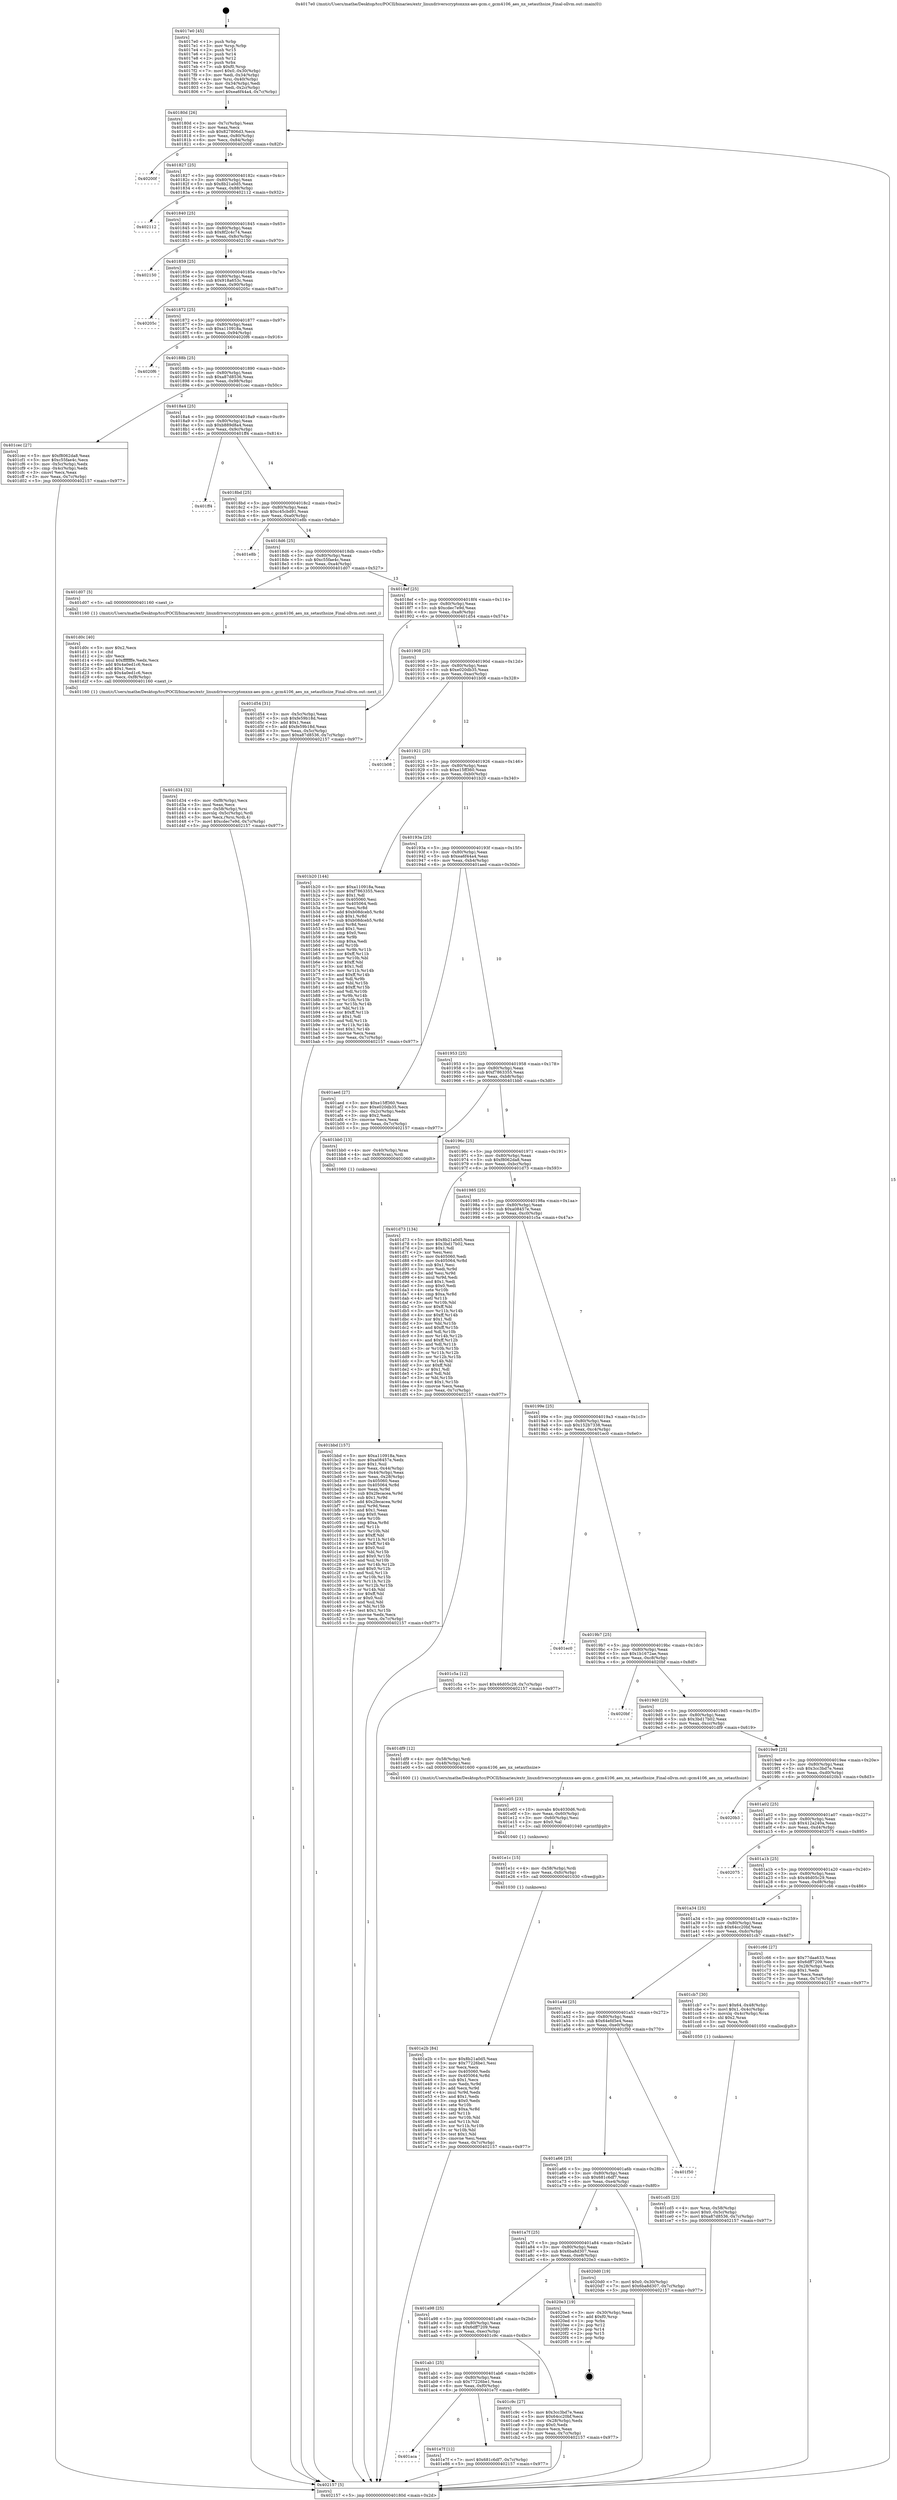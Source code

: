 digraph "0x4017e0" {
  label = "0x4017e0 (/mnt/c/Users/mathe/Desktop/tcc/POCII/binaries/extr_linuxdriverscryptonxnx-aes-gcm.c_gcm4106_aes_nx_setauthsize_Final-ollvm.out::main(0))"
  labelloc = "t"
  node[shape=record]

  Entry [label="",width=0.3,height=0.3,shape=circle,fillcolor=black,style=filled]
  "0x40180d" [label="{
     0x40180d [26]\l
     | [instrs]\l
     &nbsp;&nbsp;0x40180d \<+3\>: mov -0x7c(%rbp),%eax\l
     &nbsp;&nbsp;0x401810 \<+2\>: mov %eax,%ecx\l
     &nbsp;&nbsp;0x401812 \<+6\>: sub $0x827806d3,%ecx\l
     &nbsp;&nbsp;0x401818 \<+3\>: mov %eax,-0x80(%rbp)\l
     &nbsp;&nbsp;0x40181b \<+6\>: mov %ecx,-0x84(%rbp)\l
     &nbsp;&nbsp;0x401821 \<+6\>: je 000000000040200f \<main+0x82f\>\l
  }"]
  "0x40200f" [label="{
     0x40200f\l
  }", style=dashed]
  "0x401827" [label="{
     0x401827 [25]\l
     | [instrs]\l
     &nbsp;&nbsp;0x401827 \<+5\>: jmp 000000000040182c \<main+0x4c\>\l
     &nbsp;&nbsp;0x40182c \<+3\>: mov -0x80(%rbp),%eax\l
     &nbsp;&nbsp;0x40182f \<+5\>: sub $0x8b21a0d5,%eax\l
     &nbsp;&nbsp;0x401834 \<+6\>: mov %eax,-0x88(%rbp)\l
     &nbsp;&nbsp;0x40183a \<+6\>: je 0000000000402112 \<main+0x932\>\l
  }"]
  Exit [label="",width=0.3,height=0.3,shape=circle,fillcolor=black,style=filled,peripheries=2]
  "0x402112" [label="{
     0x402112\l
  }", style=dashed]
  "0x401840" [label="{
     0x401840 [25]\l
     | [instrs]\l
     &nbsp;&nbsp;0x401840 \<+5\>: jmp 0000000000401845 \<main+0x65\>\l
     &nbsp;&nbsp;0x401845 \<+3\>: mov -0x80(%rbp),%eax\l
     &nbsp;&nbsp;0x401848 \<+5\>: sub $0x8f2c4c74,%eax\l
     &nbsp;&nbsp;0x40184d \<+6\>: mov %eax,-0x8c(%rbp)\l
     &nbsp;&nbsp;0x401853 \<+6\>: je 0000000000402150 \<main+0x970\>\l
  }"]
  "0x401aca" [label="{
     0x401aca\l
  }", style=dashed]
  "0x402150" [label="{
     0x402150\l
  }", style=dashed]
  "0x401859" [label="{
     0x401859 [25]\l
     | [instrs]\l
     &nbsp;&nbsp;0x401859 \<+5\>: jmp 000000000040185e \<main+0x7e\>\l
     &nbsp;&nbsp;0x40185e \<+3\>: mov -0x80(%rbp),%eax\l
     &nbsp;&nbsp;0x401861 \<+5\>: sub $0x918a653c,%eax\l
     &nbsp;&nbsp;0x401866 \<+6\>: mov %eax,-0x90(%rbp)\l
     &nbsp;&nbsp;0x40186c \<+6\>: je 000000000040205c \<main+0x87c\>\l
  }"]
  "0x401e7f" [label="{
     0x401e7f [12]\l
     | [instrs]\l
     &nbsp;&nbsp;0x401e7f \<+7\>: movl $0x681c6df7,-0x7c(%rbp)\l
     &nbsp;&nbsp;0x401e86 \<+5\>: jmp 0000000000402157 \<main+0x977\>\l
  }"]
  "0x40205c" [label="{
     0x40205c\l
  }", style=dashed]
  "0x401872" [label="{
     0x401872 [25]\l
     | [instrs]\l
     &nbsp;&nbsp;0x401872 \<+5\>: jmp 0000000000401877 \<main+0x97\>\l
     &nbsp;&nbsp;0x401877 \<+3\>: mov -0x80(%rbp),%eax\l
     &nbsp;&nbsp;0x40187a \<+5\>: sub $0xa110918a,%eax\l
     &nbsp;&nbsp;0x40187f \<+6\>: mov %eax,-0x94(%rbp)\l
     &nbsp;&nbsp;0x401885 \<+6\>: je 00000000004020f6 \<main+0x916\>\l
  }"]
  "0x401e2b" [label="{
     0x401e2b [84]\l
     | [instrs]\l
     &nbsp;&nbsp;0x401e2b \<+5\>: mov $0x8b21a0d5,%eax\l
     &nbsp;&nbsp;0x401e30 \<+5\>: mov $0x77226be1,%esi\l
     &nbsp;&nbsp;0x401e35 \<+2\>: xor %ecx,%ecx\l
     &nbsp;&nbsp;0x401e37 \<+7\>: mov 0x405060,%edx\l
     &nbsp;&nbsp;0x401e3e \<+8\>: mov 0x405064,%r8d\l
     &nbsp;&nbsp;0x401e46 \<+3\>: sub $0x1,%ecx\l
     &nbsp;&nbsp;0x401e49 \<+3\>: mov %edx,%r9d\l
     &nbsp;&nbsp;0x401e4c \<+3\>: add %ecx,%r9d\l
     &nbsp;&nbsp;0x401e4f \<+4\>: imul %r9d,%edx\l
     &nbsp;&nbsp;0x401e53 \<+3\>: and $0x1,%edx\l
     &nbsp;&nbsp;0x401e56 \<+3\>: cmp $0x0,%edx\l
     &nbsp;&nbsp;0x401e59 \<+4\>: sete %r10b\l
     &nbsp;&nbsp;0x401e5d \<+4\>: cmp $0xa,%r8d\l
     &nbsp;&nbsp;0x401e61 \<+4\>: setl %r11b\l
     &nbsp;&nbsp;0x401e65 \<+3\>: mov %r10b,%bl\l
     &nbsp;&nbsp;0x401e68 \<+3\>: and %r11b,%bl\l
     &nbsp;&nbsp;0x401e6b \<+3\>: xor %r11b,%r10b\l
     &nbsp;&nbsp;0x401e6e \<+3\>: or %r10b,%bl\l
     &nbsp;&nbsp;0x401e71 \<+3\>: test $0x1,%bl\l
     &nbsp;&nbsp;0x401e74 \<+3\>: cmovne %esi,%eax\l
     &nbsp;&nbsp;0x401e77 \<+3\>: mov %eax,-0x7c(%rbp)\l
     &nbsp;&nbsp;0x401e7a \<+5\>: jmp 0000000000402157 \<main+0x977\>\l
  }"]
  "0x4020f6" [label="{
     0x4020f6\l
  }", style=dashed]
  "0x40188b" [label="{
     0x40188b [25]\l
     | [instrs]\l
     &nbsp;&nbsp;0x40188b \<+5\>: jmp 0000000000401890 \<main+0xb0\>\l
     &nbsp;&nbsp;0x401890 \<+3\>: mov -0x80(%rbp),%eax\l
     &nbsp;&nbsp;0x401893 \<+5\>: sub $0xa87d8536,%eax\l
     &nbsp;&nbsp;0x401898 \<+6\>: mov %eax,-0x98(%rbp)\l
     &nbsp;&nbsp;0x40189e \<+6\>: je 0000000000401cec \<main+0x50c\>\l
  }"]
  "0x401e1c" [label="{
     0x401e1c [15]\l
     | [instrs]\l
     &nbsp;&nbsp;0x401e1c \<+4\>: mov -0x58(%rbp),%rdi\l
     &nbsp;&nbsp;0x401e20 \<+6\>: mov %eax,-0xfc(%rbp)\l
     &nbsp;&nbsp;0x401e26 \<+5\>: call 0000000000401030 \<free@plt\>\l
     | [calls]\l
     &nbsp;&nbsp;0x401030 \{1\} (unknown)\l
  }"]
  "0x401cec" [label="{
     0x401cec [27]\l
     | [instrs]\l
     &nbsp;&nbsp;0x401cec \<+5\>: mov $0xf8062da8,%eax\l
     &nbsp;&nbsp;0x401cf1 \<+5\>: mov $0xc55fae4c,%ecx\l
     &nbsp;&nbsp;0x401cf6 \<+3\>: mov -0x5c(%rbp),%edx\l
     &nbsp;&nbsp;0x401cf9 \<+3\>: cmp -0x4c(%rbp),%edx\l
     &nbsp;&nbsp;0x401cfc \<+3\>: cmovl %ecx,%eax\l
     &nbsp;&nbsp;0x401cff \<+3\>: mov %eax,-0x7c(%rbp)\l
     &nbsp;&nbsp;0x401d02 \<+5\>: jmp 0000000000402157 \<main+0x977\>\l
  }"]
  "0x4018a4" [label="{
     0x4018a4 [25]\l
     | [instrs]\l
     &nbsp;&nbsp;0x4018a4 \<+5\>: jmp 00000000004018a9 \<main+0xc9\>\l
     &nbsp;&nbsp;0x4018a9 \<+3\>: mov -0x80(%rbp),%eax\l
     &nbsp;&nbsp;0x4018ac \<+5\>: sub $0xb889d8a4,%eax\l
     &nbsp;&nbsp;0x4018b1 \<+6\>: mov %eax,-0x9c(%rbp)\l
     &nbsp;&nbsp;0x4018b7 \<+6\>: je 0000000000401ff4 \<main+0x814\>\l
  }"]
  "0x401e05" [label="{
     0x401e05 [23]\l
     | [instrs]\l
     &nbsp;&nbsp;0x401e05 \<+10\>: movabs $0x4030d6,%rdi\l
     &nbsp;&nbsp;0x401e0f \<+3\>: mov %eax,-0x60(%rbp)\l
     &nbsp;&nbsp;0x401e12 \<+3\>: mov -0x60(%rbp),%esi\l
     &nbsp;&nbsp;0x401e15 \<+2\>: mov $0x0,%al\l
     &nbsp;&nbsp;0x401e17 \<+5\>: call 0000000000401040 \<printf@plt\>\l
     | [calls]\l
     &nbsp;&nbsp;0x401040 \{1\} (unknown)\l
  }"]
  "0x401ff4" [label="{
     0x401ff4\l
  }", style=dashed]
  "0x4018bd" [label="{
     0x4018bd [25]\l
     | [instrs]\l
     &nbsp;&nbsp;0x4018bd \<+5\>: jmp 00000000004018c2 \<main+0xe2\>\l
     &nbsp;&nbsp;0x4018c2 \<+3\>: mov -0x80(%rbp),%eax\l
     &nbsp;&nbsp;0x4018c5 \<+5\>: sub $0xc45cbd91,%eax\l
     &nbsp;&nbsp;0x4018ca \<+6\>: mov %eax,-0xa0(%rbp)\l
     &nbsp;&nbsp;0x4018d0 \<+6\>: je 0000000000401e8b \<main+0x6ab\>\l
  }"]
  "0x401d34" [label="{
     0x401d34 [32]\l
     | [instrs]\l
     &nbsp;&nbsp;0x401d34 \<+6\>: mov -0xf8(%rbp),%ecx\l
     &nbsp;&nbsp;0x401d3a \<+3\>: imul %eax,%ecx\l
     &nbsp;&nbsp;0x401d3d \<+4\>: mov -0x58(%rbp),%rsi\l
     &nbsp;&nbsp;0x401d41 \<+4\>: movslq -0x5c(%rbp),%rdi\l
     &nbsp;&nbsp;0x401d45 \<+3\>: mov %ecx,(%rsi,%rdi,4)\l
     &nbsp;&nbsp;0x401d48 \<+7\>: movl $0xcdec7e9d,-0x7c(%rbp)\l
     &nbsp;&nbsp;0x401d4f \<+5\>: jmp 0000000000402157 \<main+0x977\>\l
  }"]
  "0x401e8b" [label="{
     0x401e8b\l
  }", style=dashed]
  "0x4018d6" [label="{
     0x4018d6 [25]\l
     | [instrs]\l
     &nbsp;&nbsp;0x4018d6 \<+5\>: jmp 00000000004018db \<main+0xfb\>\l
     &nbsp;&nbsp;0x4018db \<+3\>: mov -0x80(%rbp),%eax\l
     &nbsp;&nbsp;0x4018de \<+5\>: sub $0xc55fae4c,%eax\l
     &nbsp;&nbsp;0x4018e3 \<+6\>: mov %eax,-0xa4(%rbp)\l
     &nbsp;&nbsp;0x4018e9 \<+6\>: je 0000000000401d07 \<main+0x527\>\l
  }"]
  "0x401d0c" [label="{
     0x401d0c [40]\l
     | [instrs]\l
     &nbsp;&nbsp;0x401d0c \<+5\>: mov $0x2,%ecx\l
     &nbsp;&nbsp;0x401d11 \<+1\>: cltd\l
     &nbsp;&nbsp;0x401d12 \<+2\>: idiv %ecx\l
     &nbsp;&nbsp;0x401d14 \<+6\>: imul $0xfffffffe,%edx,%ecx\l
     &nbsp;&nbsp;0x401d1a \<+6\>: add $0x4a0ed1c6,%ecx\l
     &nbsp;&nbsp;0x401d20 \<+3\>: add $0x1,%ecx\l
     &nbsp;&nbsp;0x401d23 \<+6\>: sub $0x4a0ed1c6,%ecx\l
     &nbsp;&nbsp;0x401d29 \<+6\>: mov %ecx,-0xf8(%rbp)\l
     &nbsp;&nbsp;0x401d2f \<+5\>: call 0000000000401160 \<next_i\>\l
     | [calls]\l
     &nbsp;&nbsp;0x401160 \{1\} (/mnt/c/Users/mathe/Desktop/tcc/POCII/binaries/extr_linuxdriverscryptonxnx-aes-gcm.c_gcm4106_aes_nx_setauthsize_Final-ollvm.out::next_i)\l
  }"]
  "0x401d07" [label="{
     0x401d07 [5]\l
     | [instrs]\l
     &nbsp;&nbsp;0x401d07 \<+5\>: call 0000000000401160 \<next_i\>\l
     | [calls]\l
     &nbsp;&nbsp;0x401160 \{1\} (/mnt/c/Users/mathe/Desktop/tcc/POCII/binaries/extr_linuxdriverscryptonxnx-aes-gcm.c_gcm4106_aes_nx_setauthsize_Final-ollvm.out::next_i)\l
  }"]
  "0x4018ef" [label="{
     0x4018ef [25]\l
     | [instrs]\l
     &nbsp;&nbsp;0x4018ef \<+5\>: jmp 00000000004018f4 \<main+0x114\>\l
     &nbsp;&nbsp;0x4018f4 \<+3\>: mov -0x80(%rbp),%eax\l
     &nbsp;&nbsp;0x4018f7 \<+5\>: sub $0xcdec7e9d,%eax\l
     &nbsp;&nbsp;0x4018fc \<+6\>: mov %eax,-0xa8(%rbp)\l
     &nbsp;&nbsp;0x401902 \<+6\>: je 0000000000401d54 \<main+0x574\>\l
  }"]
  "0x401cd5" [label="{
     0x401cd5 [23]\l
     | [instrs]\l
     &nbsp;&nbsp;0x401cd5 \<+4\>: mov %rax,-0x58(%rbp)\l
     &nbsp;&nbsp;0x401cd9 \<+7\>: movl $0x0,-0x5c(%rbp)\l
     &nbsp;&nbsp;0x401ce0 \<+7\>: movl $0xa87d8536,-0x7c(%rbp)\l
     &nbsp;&nbsp;0x401ce7 \<+5\>: jmp 0000000000402157 \<main+0x977\>\l
  }"]
  "0x401d54" [label="{
     0x401d54 [31]\l
     | [instrs]\l
     &nbsp;&nbsp;0x401d54 \<+3\>: mov -0x5c(%rbp),%eax\l
     &nbsp;&nbsp;0x401d57 \<+5\>: sub $0xfe59b18d,%eax\l
     &nbsp;&nbsp;0x401d5c \<+3\>: add $0x1,%eax\l
     &nbsp;&nbsp;0x401d5f \<+5\>: add $0xfe59b18d,%eax\l
     &nbsp;&nbsp;0x401d64 \<+3\>: mov %eax,-0x5c(%rbp)\l
     &nbsp;&nbsp;0x401d67 \<+7\>: movl $0xa87d8536,-0x7c(%rbp)\l
     &nbsp;&nbsp;0x401d6e \<+5\>: jmp 0000000000402157 \<main+0x977\>\l
  }"]
  "0x401908" [label="{
     0x401908 [25]\l
     | [instrs]\l
     &nbsp;&nbsp;0x401908 \<+5\>: jmp 000000000040190d \<main+0x12d\>\l
     &nbsp;&nbsp;0x40190d \<+3\>: mov -0x80(%rbp),%eax\l
     &nbsp;&nbsp;0x401910 \<+5\>: sub $0xe020db35,%eax\l
     &nbsp;&nbsp;0x401915 \<+6\>: mov %eax,-0xac(%rbp)\l
     &nbsp;&nbsp;0x40191b \<+6\>: je 0000000000401b08 \<main+0x328\>\l
  }"]
  "0x401ab1" [label="{
     0x401ab1 [25]\l
     | [instrs]\l
     &nbsp;&nbsp;0x401ab1 \<+5\>: jmp 0000000000401ab6 \<main+0x2d6\>\l
     &nbsp;&nbsp;0x401ab6 \<+3\>: mov -0x80(%rbp),%eax\l
     &nbsp;&nbsp;0x401ab9 \<+5\>: sub $0x77226be1,%eax\l
     &nbsp;&nbsp;0x401abe \<+6\>: mov %eax,-0xf0(%rbp)\l
     &nbsp;&nbsp;0x401ac4 \<+6\>: je 0000000000401e7f \<main+0x69f\>\l
  }"]
  "0x401b08" [label="{
     0x401b08\l
  }", style=dashed]
  "0x401921" [label="{
     0x401921 [25]\l
     | [instrs]\l
     &nbsp;&nbsp;0x401921 \<+5\>: jmp 0000000000401926 \<main+0x146\>\l
     &nbsp;&nbsp;0x401926 \<+3\>: mov -0x80(%rbp),%eax\l
     &nbsp;&nbsp;0x401929 \<+5\>: sub $0xe15ff360,%eax\l
     &nbsp;&nbsp;0x40192e \<+6\>: mov %eax,-0xb0(%rbp)\l
     &nbsp;&nbsp;0x401934 \<+6\>: je 0000000000401b20 \<main+0x340\>\l
  }"]
  "0x401c9c" [label="{
     0x401c9c [27]\l
     | [instrs]\l
     &nbsp;&nbsp;0x401c9c \<+5\>: mov $0x3cc3bd7e,%eax\l
     &nbsp;&nbsp;0x401ca1 \<+5\>: mov $0x64cc20bf,%ecx\l
     &nbsp;&nbsp;0x401ca6 \<+3\>: mov -0x28(%rbp),%edx\l
     &nbsp;&nbsp;0x401ca9 \<+3\>: cmp $0x0,%edx\l
     &nbsp;&nbsp;0x401cac \<+3\>: cmove %ecx,%eax\l
     &nbsp;&nbsp;0x401caf \<+3\>: mov %eax,-0x7c(%rbp)\l
     &nbsp;&nbsp;0x401cb2 \<+5\>: jmp 0000000000402157 \<main+0x977\>\l
  }"]
  "0x401b20" [label="{
     0x401b20 [144]\l
     | [instrs]\l
     &nbsp;&nbsp;0x401b20 \<+5\>: mov $0xa110918a,%eax\l
     &nbsp;&nbsp;0x401b25 \<+5\>: mov $0xf7863355,%ecx\l
     &nbsp;&nbsp;0x401b2a \<+2\>: mov $0x1,%dl\l
     &nbsp;&nbsp;0x401b2c \<+7\>: mov 0x405060,%esi\l
     &nbsp;&nbsp;0x401b33 \<+7\>: mov 0x405064,%edi\l
     &nbsp;&nbsp;0x401b3a \<+3\>: mov %esi,%r8d\l
     &nbsp;&nbsp;0x401b3d \<+7\>: add $0xb08dceb5,%r8d\l
     &nbsp;&nbsp;0x401b44 \<+4\>: sub $0x1,%r8d\l
     &nbsp;&nbsp;0x401b48 \<+7\>: sub $0xb08dceb5,%r8d\l
     &nbsp;&nbsp;0x401b4f \<+4\>: imul %r8d,%esi\l
     &nbsp;&nbsp;0x401b53 \<+3\>: and $0x1,%esi\l
     &nbsp;&nbsp;0x401b56 \<+3\>: cmp $0x0,%esi\l
     &nbsp;&nbsp;0x401b59 \<+4\>: sete %r9b\l
     &nbsp;&nbsp;0x401b5d \<+3\>: cmp $0xa,%edi\l
     &nbsp;&nbsp;0x401b60 \<+4\>: setl %r10b\l
     &nbsp;&nbsp;0x401b64 \<+3\>: mov %r9b,%r11b\l
     &nbsp;&nbsp;0x401b67 \<+4\>: xor $0xff,%r11b\l
     &nbsp;&nbsp;0x401b6b \<+3\>: mov %r10b,%bl\l
     &nbsp;&nbsp;0x401b6e \<+3\>: xor $0xff,%bl\l
     &nbsp;&nbsp;0x401b71 \<+3\>: xor $0x1,%dl\l
     &nbsp;&nbsp;0x401b74 \<+3\>: mov %r11b,%r14b\l
     &nbsp;&nbsp;0x401b77 \<+4\>: and $0xff,%r14b\l
     &nbsp;&nbsp;0x401b7b \<+3\>: and %dl,%r9b\l
     &nbsp;&nbsp;0x401b7e \<+3\>: mov %bl,%r15b\l
     &nbsp;&nbsp;0x401b81 \<+4\>: and $0xff,%r15b\l
     &nbsp;&nbsp;0x401b85 \<+3\>: and %dl,%r10b\l
     &nbsp;&nbsp;0x401b88 \<+3\>: or %r9b,%r14b\l
     &nbsp;&nbsp;0x401b8b \<+3\>: or %r10b,%r15b\l
     &nbsp;&nbsp;0x401b8e \<+3\>: xor %r15b,%r14b\l
     &nbsp;&nbsp;0x401b91 \<+3\>: or %bl,%r11b\l
     &nbsp;&nbsp;0x401b94 \<+4\>: xor $0xff,%r11b\l
     &nbsp;&nbsp;0x401b98 \<+3\>: or $0x1,%dl\l
     &nbsp;&nbsp;0x401b9b \<+3\>: and %dl,%r11b\l
     &nbsp;&nbsp;0x401b9e \<+3\>: or %r11b,%r14b\l
     &nbsp;&nbsp;0x401ba1 \<+4\>: test $0x1,%r14b\l
     &nbsp;&nbsp;0x401ba5 \<+3\>: cmovne %ecx,%eax\l
     &nbsp;&nbsp;0x401ba8 \<+3\>: mov %eax,-0x7c(%rbp)\l
     &nbsp;&nbsp;0x401bab \<+5\>: jmp 0000000000402157 \<main+0x977\>\l
  }"]
  "0x40193a" [label="{
     0x40193a [25]\l
     | [instrs]\l
     &nbsp;&nbsp;0x40193a \<+5\>: jmp 000000000040193f \<main+0x15f\>\l
     &nbsp;&nbsp;0x40193f \<+3\>: mov -0x80(%rbp),%eax\l
     &nbsp;&nbsp;0x401942 \<+5\>: sub $0xea6f44a4,%eax\l
     &nbsp;&nbsp;0x401947 \<+6\>: mov %eax,-0xb4(%rbp)\l
     &nbsp;&nbsp;0x40194d \<+6\>: je 0000000000401aed \<main+0x30d\>\l
  }"]
  "0x401a98" [label="{
     0x401a98 [25]\l
     | [instrs]\l
     &nbsp;&nbsp;0x401a98 \<+5\>: jmp 0000000000401a9d \<main+0x2bd\>\l
     &nbsp;&nbsp;0x401a9d \<+3\>: mov -0x80(%rbp),%eax\l
     &nbsp;&nbsp;0x401aa0 \<+5\>: sub $0x6dff7209,%eax\l
     &nbsp;&nbsp;0x401aa5 \<+6\>: mov %eax,-0xec(%rbp)\l
     &nbsp;&nbsp;0x401aab \<+6\>: je 0000000000401c9c \<main+0x4bc\>\l
  }"]
  "0x401aed" [label="{
     0x401aed [27]\l
     | [instrs]\l
     &nbsp;&nbsp;0x401aed \<+5\>: mov $0xe15ff360,%eax\l
     &nbsp;&nbsp;0x401af2 \<+5\>: mov $0xe020db35,%ecx\l
     &nbsp;&nbsp;0x401af7 \<+3\>: mov -0x2c(%rbp),%edx\l
     &nbsp;&nbsp;0x401afa \<+3\>: cmp $0x2,%edx\l
     &nbsp;&nbsp;0x401afd \<+3\>: cmovne %ecx,%eax\l
     &nbsp;&nbsp;0x401b00 \<+3\>: mov %eax,-0x7c(%rbp)\l
     &nbsp;&nbsp;0x401b03 \<+5\>: jmp 0000000000402157 \<main+0x977\>\l
  }"]
  "0x401953" [label="{
     0x401953 [25]\l
     | [instrs]\l
     &nbsp;&nbsp;0x401953 \<+5\>: jmp 0000000000401958 \<main+0x178\>\l
     &nbsp;&nbsp;0x401958 \<+3\>: mov -0x80(%rbp),%eax\l
     &nbsp;&nbsp;0x40195b \<+5\>: sub $0xf7863355,%eax\l
     &nbsp;&nbsp;0x401960 \<+6\>: mov %eax,-0xb8(%rbp)\l
     &nbsp;&nbsp;0x401966 \<+6\>: je 0000000000401bb0 \<main+0x3d0\>\l
  }"]
  "0x402157" [label="{
     0x402157 [5]\l
     | [instrs]\l
     &nbsp;&nbsp;0x402157 \<+5\>: jmp 000000000040180d \<main+0x2d\>\l
  }"]
  "0x4017e0" [label="{
     0x4017e0 [45]\l
     | [instrs]\l
     &nbsp;&nbsp;0x4017e0 \<+1\>: push %rbp\l
     &nbsp;&nbsp;0x4017e1 \<+3\>: mov %rsp,%rbp\l
     &nbsp;&nbsp;0x4017e4 \<+2\>: push %r15\l
     &nbsp;&nbsp;0x4017e6 \<+2\>: push %r14\l
     &nbsp;&nbsp;0x4017e8 \<+2\>: push %r12\l
     &nbsp;&nbsp;0x4017ea \<+1\>: push %rbx\l
     &nbsp;&nbsp;0x4017eb \<+7\>: sub $0xf0,%rsp\l
     &nbsp;&nbsp;0x4017f2 \<+7\>: movl $0x0,-0x30(%rbp)\l
     &nbsp;&nbsp;0x4017f9 \<+3\>: mov %edi,-0x34(%rbp)\l
     &nbsp;&nbsp;0x4017fc \<+4\>: mov %rsi,-0x40(%rbp)\l
     &nbsp;&nbsp;0x401800 \<+3\>: mov -0x34(%rbp),%edi\l
     &nbsp;&nbsp;0x401803 \<+3\>: mov %edi,-0x2c(%rbp)\l
     &nbsp;&nbsp;0x401806 \<+7\>: movl $0xea6f44a4,-0x7c(%rbp)\l
  }"]
  "0x4020e3" [label="{
     0x4020e3 [19]\l
     | [instrs]\l
     &nbsp;&nbsp;0x4020e3 \<+3\>: mov -0x30(%rbp),%eax\l
     &nbsp;&nbsp;0x4020e6 \<+7\>: add $0xf0,%rsp\l
     &nbsp;&nbsp;0x4020ed \<+1\>: pop %rbx\l
     &nbsp;&nbsp;0x4020ee \<+2\>: pop %r12\l
     &nbsp;&nbsp;0x4020f0 \<+2\>: pop %r14\l
     &nbsp;&nbsp;0x4020f2 \<+2\>: pop %r15\l
     &nbsp;&nbsp;0x4020f4 \<+1\>: pop %rbp\l
     &nbsp;&nbsp;0x4020f5 \<+1\>: ret\l
  }"]
  "0x401bb0" [label="{
     0x401bb0 [13]\l
     | [instrs]\l
     &nbsp;&nbsp;0x401bb0 \<+4\>: mov -0x40(%rbp),%rax\l
     &nbsp;&nbsp;0x401bb4 \<+4\>: mov 0x8(%rax),%rdi\l
     &nbsp;&nbsp;0x401bb8 \<+5\>: call 0000000000401060 \<atoi@plt\>\l
     | [calls]\l
     &nbsp;&nbsp;0x401060 \{1\} (unknown)\l
  }"]
  "0x40196c" [label="{
     0x40196c [25]\l
     | [instrs]\l
     &nbsp;&nbsp;0x40196c \<+5\>: jmp 0000000000401971 \<main+0x191\>\l
     &nbsp;&nbsp;0x401971 \<+3\>: mov -0x80(%rbp),%eax\l
     &nbsp;&nbsp;0x401974 \<+5\>: sub $0xf8062da8,%eax\l
     &nbsp;&nbsp;0x401979 \<+6\>: mov %eax,-0xbc(%rbp)\l
     &nbsp;&nbsp;0x40197f \<+6\>: je 0000000000401d73 \<main+0x593\>\l
  }"]
  "0x401bbd" [label="{
     0x401bbd [157]\l
     | [instrs]\l
     &nbsp;&nbsp;0x401bbd \<+5\>: mov $0xa110918a,%ecx\l
     &nbsp;&nbsp;0x401bc2 \<+5\>: mov $0xa08457e,%edx\l
     &nbsp;&nbsp;0x401bc7 \<+3\>: mov $0x1,%sil\l
     &nbsp;&nbsp;0x401bca \<+3\>: mov %eax,-0x44(%rbp)\l
     &nbsp;&nbsp;0x401bcd \<+3\>: mov -0x44(%rbp),%eax\l
     &nbsp;&nbsp;0x401bd0 \<+3\>: mov %eax,-0x28(%rbp)\l
     &nbsp;&nbsp;0x401bd3 \<+7\>: mov 0x405060,%eax\l
     &nbsp;&nbsp;0x401bda \<+8\>: mov 0x405064,%r8d\l
     &nbsp;&nbsp;0x401be2 \<+3\>: mov %eax,%r9d\l
     &nbsp;&nbsp;0x401be5 \<+7\>: sub $0x2fecacea,%r9d\l
     &nbsp;&nbsp;0x401bec \<+4\>: sub $0x1,%r9d\l
     &nbsp;&nbsp;0x401bf0 \<+7\>: add $0x2fecacea,%r9d\l
     &nbsp;&nbsp;0x401bf7 \<+4\>: imul %r9d,%eax\l
     &nbsp;&nbsp;0x401bfb \<+3\>: and $0x1,%eax\l
     &nbsp;&nbsp;0x401bfe \<+3\>: cmp $0x0,%eax\l
     &nbsp;&nbsp;0x401c01 \<+4\>: sete %r10b\l
     &nbsp;&nbsp;0x401c05 \<+4\>: cmp $0xa,%r8d\l
     &nbsp;&nbsp;0x401c09 \<+4\>: setl %r11b\l
     &nbsp;&nbsp;0x401c0d \<+3\>: mov %r10b,%bl\l
     &nbsp;&nbsp;0x401c10 \<+3\>: xor $0xff,%bl\l
     &nbsp;&nbsp;0x401c13 \<+3\>: mov %r11b,%r14b\l
     &nbsp;&nbsp;0x401c16 \<+4\>: xor $0xff,%r14b\l
     &nbsp;&nbsp;0x401c1a \<+4\>: xor $0x0,%sil\l
     &nbsp;&nbsp;0x401c1e \<+3\>: mov %bl,%r15b\l
     &nbsp;&nbsp;0x401c21 \<+4\>: and $0x0,%r15b\l
     &nbsp;&nbsp;0x401c25 \<+3\>: and %sil,%r10b\l
     &nbsp;&nbsp;0x401c28 \<+3\>: mov %r14b,%r12b\l
     &nbsp;&nbsp;0x401c2b \<+4\>: and $0x0,%r12b\l
     &nbsp;&nbsp;0x401c2f \<+3\>: and %sil,%r11b\l
     &nbsp;&nbsp;0x401c32 \<+3\>: or %r10b,%r15b\l
     &nbsp;&nbsp;0x401c35 \<+3\>: or %r11b,%r12b\l
     &nbsp;&nbsp;0x401c38 \<+3\>: xor %r12b,%r15b\l
     &nbsp;&nbsp;0x401c3b \<+3\>: or %r14b,%bl\l
     &nbsp;&nbsp;0x401c3e \<+3\>: xor $0xff,%bl\l
     &nbsp;&nbsp;0x401c41 \<+4\>: or $0x0,%sil\l
     &nbsp;&nbsp;0x401c45 \<+3\>: and %sil,%bl\l
     &nbsp;&nbsp;0x401c48 \<+3\>: or %bl,%r15b\l
     &nbsp;&nbsp;0x401c4b \<+4\>: test $0x1,%r15b\l
     &nbsp;&nbsp;0x401c4f \<+3\>: cmovne %edx,%ecx\l
     &nbsp;&nbsp;0x401c52 \<+3\>: mov %ecx,-0x7c(%rbp)\l
     &nbsp;&nbsp;0x401c55 \<+5\>: jmp 0000000000402157 \<main+0x977\>\l
  }"]
  "0x401a7f" [label="{
     0x401a7f [25]\l
     | [instrs]\l
     &nbsp;&nbsp;0x401a7f \<+5\>: jmp 0000000000401a84 \<main+0x2a4\>\l
     &nbsp;&nbsp;0x401a84 \<+3\>: mov -0x80(%rbp),%eax\l
     &nbsp;&nbsp;0x401a87 \<+5\>: sub $0x6ba8d307,%eax\l
     &nbsp;&nbsp;0x401a8c \<+6\>: mov %eax,-0xe8(%rbp)\l
     &nbsp;&nbsp;0x401a92 \<+6\>: je 00000000004020e3 \<main+0x903\>\l
  }"]
  "0x401d73" [label="{
     0x401d73 [134]\l
     | [instrs]\l
     &nbsp;&nbsp;0x401d73 \<+5\>: mov $0x8b21a0d5,%eax\l
     &nbsp;&nbsp;0x401d78 \<+5\>: mov $0x3bd17b02,%ecx\l
     &nbsp;&nbsp;0x401d7d \<+2\>: mov $0x1,%dl\l
     &nbsp;&nbsp;0x401d7f \<+2\>: xor %esi,%esi\l
     &nbsp;&nbsp;0x401d81 \<+7\>: mov 0x405060,%edi\l
     &nbsp;&nbsp;0x401d88 \<+8\>: mov 0x405064,%r8d\l
     &nbsp;&nbsp;0x401d90 \<+3\>: sub $0x1,%esi\l
     &nbsp;&nbsp;0x401d93 \<+3\>: mov %edi,%r9d\l
     &nbsp;&nbsp;0x401d96 \<+3\>: add %esi,%r9d\l
     &nbsp;&nbsp;0x401d99 \<+4\>: imul %r9d,%edi\l
     &nbsp;&nbsp;0x401d9d \<+3\>: and $0x1,%edi\l
     &nbsp;&nbsp;0x401da0 \<+3\>: cmp $0x0,%edi\l
     &nbsp;&nbsp;0x401da3 \<+4\>: sete %r10b\l
     &nbsp;&nbsp;0x401da7 \<+4\>: cmp $0xa,%r8d\l
     &nbsp;&nbsp;0x401dab \<+4\>: setl %r11b\l
     &nbsp;&nbsp;0x401daf \<+3\>: mov %r10b,%bl\l
     &nbsp;&nbsp;0x401db2 \<+3\>: xor $0xff,%bl\l
     &nbsp;&nbsp;0x401db5 \<+3\>: mov %r11b,%r14b\l
     &nbsp;&nbsp;0x401db8 \<+4\>: xor $0xff,%r14b\l
     &nbsp;&nbsp;0x401dbc \<+3\>: xor $0x1,%dl\l
     &nbsp;&nbsp;0x401dbf \<+3\>: mov %bl,%r15b\l
     &nbsp;&nbsp;0x401dc2 \<+4\>: and $0xff,%r15b\l
     &nbsp;&nbsp;0x401dc6 \<+3\>: and %dl,%r10b\l
     &nbsp;&nbsp;0x401dc9 \<+3\>: mov %r14b,%r12b\l
     &nbsp;&nbsp;0x401dcc \<+4\>: and $0xff,%r12b\l
     &nbsp;&nbsp;0x401dd0 \<+3\>: and %dl,%r11b\l
     &nbsp;&nbsp;0x401dd3 \<+3\>: or %r10b,%r15b\l
     &nbsp;&nbsp;0x401dd6 \<+3\>: or %r11b,%r12b\l
     &nbsp;&nbsp;0x401dd9 \<+3\>: xor %r12b,%r15b\l
     &nbsp;&nbsp;0x401ddc \<+3\>: or %r14b,%bl\l
     &nbsp;&nbsp;0x401ddf \<+3\>: xor $0xff,%bl\l
     &nbsp;&nbsp;0x401de2 \<+3\>: or $0x1,%dl\l
     &nbsp;&nbsp;0x401de5 \<+2\>: and %dl,%bl\l
     &nbsp;&nbsp;0x401de7 \<+3\>: or %bl,%r15b\l
     &nbsp;&nbsp;0x401dea \<+4\>: test $0x1,%r15b\l
     &nbsp;&nbsp;0x401dee \<+3\>: cmovne %ecx,%eax\l
     &nbsp;&nbsp;0x401df1 \<+3\>: mov %eax,-0x7c(%rbp)\l
     &nbsp;&nbsp;0x401df4 \<+5\>: jmp 0000000000402157 \<main+0x977\>\l
  }"]
  "0x401985" [label="{
     0x401985 [25]\l
     | [instrs]\l
     &nbsp;&nbsp;0x401985 \<+5\>: jmp 000000000040198a \<main+0x1aa\>\l
     &nbsp;&nbsp;0x40198a \<+3\>: mov -0x80(%rbp),%eax\l
     &nbsp;&nbsp;0x40198d \<+5\>: sub $0xa08457e,%eax\l
     &nbsp;&nbsp;0x401992 \<+6\>: mov %eax,-0xc0(%rbp)\l
     &nbsp;&nbsp;0x401998 \<+6\>: je 0000000000401c5a \<main+0x47a\>\l
  }"]
  "0x4020d0" [label="{
     0x4020d0 [19]\l
     | [instrs]\l
     &nbsp;&nbsp;0x4020d0 \<+7\>: movl $0x0,-0x30(%rbp)\l
     &nbsp;&nbsp;0x4020d7 \<+7\>: movl $0x6ba8d307,-0x7c(%rbp)\l
     &nbsp;&nbsp;0x4020de \<+5\>: jmp 0000000000402157 \<main+0x977\>\l
  }"]
  "0x401c5a" [label="{
     0x401c5a [12]\l
     | [instrs]\l
     &nbsp;&nbsp;0x401c5a \<+7\>: movl $0x46d05c29,-0x7c(%rbp)\l
     &nbsp;&nbsp;0x401c61 \<+5\>: jmp 0000000000402157 \<main+0x977\>\l
  }"]
  "0x40199e" [label="{
     0x40199e [25]\l
     | [instrs]\l
     &nbsp;&nbsp;0x40199e \<+5\>: jmp 00000000004019a3 \<main+0x1c3\>\l
     &nbsp;&nbsp;0x4019a3 \<+3\>: mov -0x80(%rbp),%eax\l
     &nbsp;&nbsp;0x4019a6 \<+5\>: sub $0x152b7338,%eax\l
     &nbsp;&nbsp;0x4019ab \<+6\>: mov %eax,-0xc4(%rbp)\l
     &nbsp;&nbsp;0x4019b1 \<+6\>: je 0000000000401ec0 \<main+0x6e0\>\l
  }"]
  "0x401a66" [label="{
     0x401a66 [25]\l
     | [instrs]\l
     &nbsp;&nbsp;0x401a66 \<+5\>: jmp 0000000000401a6b \<main+0x28b\>\l
     &nbsp;&nbsp;0x401a6b \<+3\>: mov -0x80(%rbp),%eax\l
     &nbsp;&nbsp;0x401a6e \<+5\>: sub $0x681c6df7,%eax\l
     &nbsp;&nbsp;0x401a73 \<+6\>: mov %eax,-0xe4(%rbp)\l
     &nbsp;&nbsp;0x401a79 \<+6\>: je 00000000004020d0 \<main+0x8f0\>\l
  }"]
  "0x401ec0" [label="{
     0x401ec0\l
  }", style=dashed]
  "0x4019b7" [label="{
     0x4019b7 [25]\l
     | [instrs]\l
     &nbsp;&nbsp;0x4019b7 \<+5\>: jmp 00000000004019bc \<main+0x1dc\>\l
     &nbsp;&nbsp;0x4019bc \<+3\>: mov -0x80(%rbp),%eax\l
     &nbsp;&nbsp;0x4019bf \<+5\>: sub $0x1b1672ae,%eax\l
     &nbsp;&nbsp;0x4019c4 \<+6\>: mov %eax,-0xc8(%rbp)\l
     &nbsp;&nbsp;0x4019ca \<+6\>: je 00000000004020bf \<main+0x8df\>\l
  }"]
  "0x401f50" [label="{
     0x401f50\l
  }", style=dashed]
  "0x4020bf" [label="{
     0x4020bf\l
  }", style=dashed]
  "0x4019d0" [label="{
     0x4019d0 [25]\l
     | [instrs]\l
     &nbsp;&nbsp;0x4019d0 \<+5\>: jmp 00000000004019d5 \<main+0x1f5\>\l
     &nbsp;&nbsp;0x4019d5 \<+3\>: mov -0x80(%rbp),%eax\l
     &nbsp;&nbsp;0x4019d8 \<+5\>: sub $0x3bd17b02,%eax\l
     &nbsp;&nbsp;0x4019dd \<+6\>: mov %eax,-0xcc(%rbp)\l
     &nbsp;&nbsp;0x4019e3 \<+6\>: je 0000000000401df9 \<main+0x619\>\l
  }"]
  "0x401a4d" [label="{
     0x401a4d [25]\l
     | [instrs]\l
     &nbsp;&nbsp;0x401a4d \<+5\>: jmp 0000000000401a52 \<main+0x272\>\l
     &nbsp;&nbsp;0x401a52 \<+3\>: mov -0x80(%rbp),%eax\l
     &nbsp;&nbsp;0x401a55 \<+5\>: sub $0x64efd5e4,%eax\l
     &nbsp;&nbsp;0x401a5a \<+6\>: mov %eax,-0xe0(%rbp)\l
     &nbsp;&nbsp;0x401a60 \<+6\>: je 0000000000401f50 \<main+0x770\>\l
  }"]
  "0x401df9" [label="{
     0x401df9 [12]\l
     | [instrs]\l
     &nbsp;&nbsp;0x401df9 \<+4\>: mov -0x58(%rbp),%rdi\l
     &nbsp;&nbsp;0x401dfd \<+3\>: mov -0x48(%rbp),%esi\l
     &nbsp;&nbsp;0x401e00 \<+5\>: call 0000000000401600 \<gcm4106_aes_nx_setauthsize\>\l
     | [calls]\l
     &nbsp;&nbsp;0x401600 \{1\} (/mnt/c/Users/mathe/Desktop/tcc/POCII/binaries/extr_linuxdriverscryptonxnx-aes-gcm.c_gcm4106_aes_nx_setauthsize_Final-ollvm.out::gcm4106_aes_nx_setauthsize)\l
  }"]
  "0x4019e9" [label="{
     0x4019e9 [25]\l
     | [instrs]\l
     &nbsp;&nbsp;0x4019e9 \<+5\>: jmp 00000000004019ee \<main+0x20e\>\l
     &nbsp;&nbsp;0x4019ee \<+3\>: mov -0x80(%rbp),%eax\l
     &nbsp;&nbsp;0x4019f1 \<+5\>: sub $0x3cc3bd7e,%eax\l
     &nbsp;&nbsp;0x4019f6 \<+6\>: mov %eax,-0xd0(%rbp)\l
     &nbsp;&nbsp;0x4019fc \<+6\>: je 00000000004020b3 \<main+0x8d3\>\l
  }"]
  "0x401cb7" [label="{
     0x401cb7 [30]\l
     | [instrs]\l
     &nbsp;&nbsp;0x401cb7 \<+7\>: movl $0x64,-0x48(%rbp)\l
     &nbsp;&nbsp;0x401cbe \<+7\>: movl $0x1,-0x4c(%rbp)\l
     &nbsp;&nbsp;0x401cc5 \<+4\>: movslq -0x4c(%rbp),%rax\l
     &nbsp;&nbsp;0x401cc9 \<+4\>: shl $0x2,%rax\l
     &nbsp;&nbsp;0x401ccd \<+3\>: mov %rax,%rdi\l
     &nbsp;&nbsp;0x401cd0 \<+5\>: call 0000000000401050 \<malloc@plt\>\l
     | [calls]\l
     &nbsp;&nbsp;0x401050 \{1\} (unknown)\l
  }"]
  "0x4020b3" [label="{
     0x4020b3\l
  }", style=dashed]
  "0x401a02" [label="{
     0x401a02 [25]\l
     | [instrs]\l
     &nbsp;&nbsp;0x401a02 \<+5\>: jmp 0000000000401a07 \<main+0x227\>\l
     &nbsp;&nbsp;0x401a07 \<+3\>: mov -0x80(%rbp),%eax\l
     &nbsp;&nbsp;0x401a0a \<+5\>: sub $0x412a240a,%eax\l
     &nbsp;&nbsp;0x401a0f \<+6\>: mov %eax,-0xd4(%rbp)\l
     &nbsp;&nbsp;0x401a15 \<+6\>: je 0000000000402075 \<main+0x895\>\l
  }"]
  "0x401a34" [label="{
     0x401a34 [25]\l
     | [instrs]\l
     &nbsp;&nbsp;0x401a34 \<+5\>: jmp 0000000000401a39 \<main+0x259\>\l
     &nbsp;&nbsp;0x401a39 \<+3\>: mov -0x80(%rbp),%eax\l
     &nbsp;&nbsp;0x401a3c \<+5\>: sub $0x64cc20bf,%eax\l
     &nbsp;&nbsp;0x401a41 \<+6\>: mov %eax,-0xdc(%rbp)\l
     &nbsp;&nbsp;0x401a47 \<+6\>: je 0000000000401cb7 \<main+0x4d7\>\l
  }"]
  "0x402075" [label="{
     0x402075\l
  }", style=dashed]
  "0x401a1b" [label="{
     0x401a1b [25]\l
     | [instrs]\l
     &nbsp;&nbsp;0x401a1b \<+5\>: jmp 0000000000401a20 \<main+0x240\>\l
     &nbsp;&nbsp;0x401a20 \<+3\>: mov -0x80(%rbp),%eax\l
     &nbsp;&nbsp;0x401a23 \<+5\>: sub $0x46d05c29,%eax\l
     &nbsp;&nbsp;0x401a28 \<+6\>: mov %eax,-0xd8(%rbp)\l
     &nbsp;&nbsp;0x401a2e \<+6\>: je 0000000000401c66 \<main+0x486\>\l
  }"]
  "0x401c66" [label="{
     0x401c66 [27]\l
     | [instrs]\l
     &nbsp;&nbsp;0x401c66 \<+5\>: mov $0x77daa633,%eax\l
     &nbsp;&nbsp;0x401c6b \<+5\>: mov $0x6dff7209,%ecx\l
     &nbsp;&nbsp;0x401c70 \<+3\>: mov -0x28(%rbp),%edx\l
     &nbsp;&nbsp;0x401c73 \<+3\>: cmp $0x1,%edx\l
     &nbsp;&nbsp;0x401c76 \<+3\>: cmovl %ecx,%eax\l
     &nbsp;&nbsp;0x401c79 \<+3\>: mov %eax,-0x7c(%rbp)\l
     &nbsp;&nbsp;0x401c7c \<+5\>: jmp 0000000000402157 \<main+0x977\>\l
  }"]
  Entry -> "0x4017e0" [label=" 1"]
  "0x40180d" -> "0x40200f" [label=" 0"]
  "0x40180d" -> "0x401827" [label=" 16"]
  "0x4020e3" -> Exit [label=" 1"]
  "0x401827" -> "0x402112" [label=" 0"]
  "0x401827" -> "0x401840" [label=" 16"]
  "0x4020d0" -> "0x402157" [label=" 1"]
  "0x401840" -> "0x402150" [label=" 0"]
  "0x401840" -> "0x401859" [label=" 16"]
  "0x401e7f" -> "0x402157" [label=" 1"]
  "0x401859" -> "0x40205c" [label=" 0"]
  "0x401859" -> "0x401872" [label=" 16"]
  "0x401ab1" -> "0x401aca" [label=" 0"]
  "0x401872" -> "0x4020f6" [label=" 0"]
  "0x401872" -> "0x40188b" [label=" 16"]
  "0x401ab1" -> "0x401e7f" [label=" 1"]
  "0x40188b" -> "0x401cec" [label=" 2"]
  "0x40188b" -> "0x4018a4" [label=" 14"]
  "0x401e2b" -> "0x402157" [label=" 1"]
  "0x4018a4" -> "0x401ff4" [label=" 0"]
  "0x4018a4" -> "0x4018bd" [label=" 14"]
  "0x401e1c" -> "0x401e2b" [label=" 1"]
  "0x4018bd" -> "0x401e8b" [label=" 0"]
  "0x4018bd" -> "0x4018d6" [label=" 14"]
  "0x401e05" -> "0x401e1c" [label=" 1"]
  "0x4018d6" -> "0x401d07" [label=" 1"]
  "0x4018d6" -> "0x4018ef" [label=" 13"]
  "0x401df9" -> "0x401e05" [label=" 1"]
  "0x4018ef" -> "0x401d54" [label=" 1"]
  "0x4018ef" -> "0x401908" [label=" 12"]
  "0x401d73" -> "0x402157" [label=" 1"]
  "0x401908" -> "0x401b08" [label=" 0"]
  "0x401908" -> "0x401921" [label=" 12"]
  "0x401d54" -> "0x402157" [label=" 1"]
  "0x401921" -> "0x401b20" [label=" 1"]
  "0x401921" -> "0x40193a" [label=" 11"]
  "0x401d34" -> "0x402157" [label=" 1"]
  "0x40193a" -> "0x401aed" [label=" 1"]
  "0x40193a" -> "0x401953" [label=" 10"]
  "0x401aed" -> "0x402157" [label=" 1"]
  "0x4017e0" -> "0x40180d" [label=" 1"]
  "0x402157" -> "0x40180d" [label=" 15"]
  "0x401b20" -> "0x402157" [label=" 1"]
  "0x401d07" -> "0x401d0c" [label=" 1"]
  "0x401953" -> "0x401bb0" [label=" 1"]
  "0x401953" -> "0x40196c" [label=" 9"]
  "0x401bb0" -> "0x401bbd" [label=" 1"]
  "0x401bbd" -> "0x402157" [label=" 1"]
  "0x401cec" -> "0x402157" [label=" 2"]
  "0x40196c" -> "0x401d73" [label=" 1"]
  "0x40196c" -> "0x401985" [label=" 8"]
  "0x401cb7" -> "0x401cd5" [label=" 1"]
  "0x401985" -> "0x401c5a" [label=" 1"]
  "0x401985" -> "0x40199e" [label=" 7"]
  "0x401c5a" -> "0x402157" [label=" 1"]
  "0x401c9c" -> "0x402157" [label=" 1"]
  "0x40199e" -> "0x401ec0" [label=" 0"]
  "0x40199e" -> "0x4019b7" [label=" 7"]
  "0x401a98" -> "0x401c9c" [label=" 1"]
  "0x4019b7" -> "0x4020bf" [label=" 0"]
  "0x4019b7" -> "0x4019d0" [label=" 7"]
  "0x401d0c" -> "0x401d34" [label=" 1"]
  "0x4019d0" -> "0x401df9" [label=" 1"]
  "0x4019d0" -> "0x4019e9" [label=" 6"]
  "0x401a7f" -> "0x4020e3" [label=" 1"]
  "0x4019e9" -> "0x4020b3" [label=" 0"]
  "0x4019e9" -> "0x401a02" [label=" 6"]
  "0x401cd5" -> "0x402157" [label=" 1"]
  "0x401a02" -> "0x402075" [label=" 0"]
  "0x401a02" -> "0x401a1b" [label=" 6"]
  "0x401a66" -> "0x4020d0" [label=" 1"]
  "0x401a1b" -> "0x401c66" [label=" 1"]
  "0x401a1b" -> "0x401a34" [label=" 5"]
  "0x401c66" -> "0x402157" [label=" 1"]
  "0x401a66" -> "0x401a7f" [label=" 3"]
  "0x401a34" -> "0x401cb7" [label=" 1"]
  "0x401a34" -> "0x401a4d" [label=" 4"]
  "0x401a7f" -> "0x401a98" [label=" 2"]
  "0x401a4d" -> "0x401f50" [label=" 0"]
  "0x401a4d" -> "0x401a66" [label=" 4"]
  "0x401a98" -> "0x401ab1" [label=" 1"]
}
